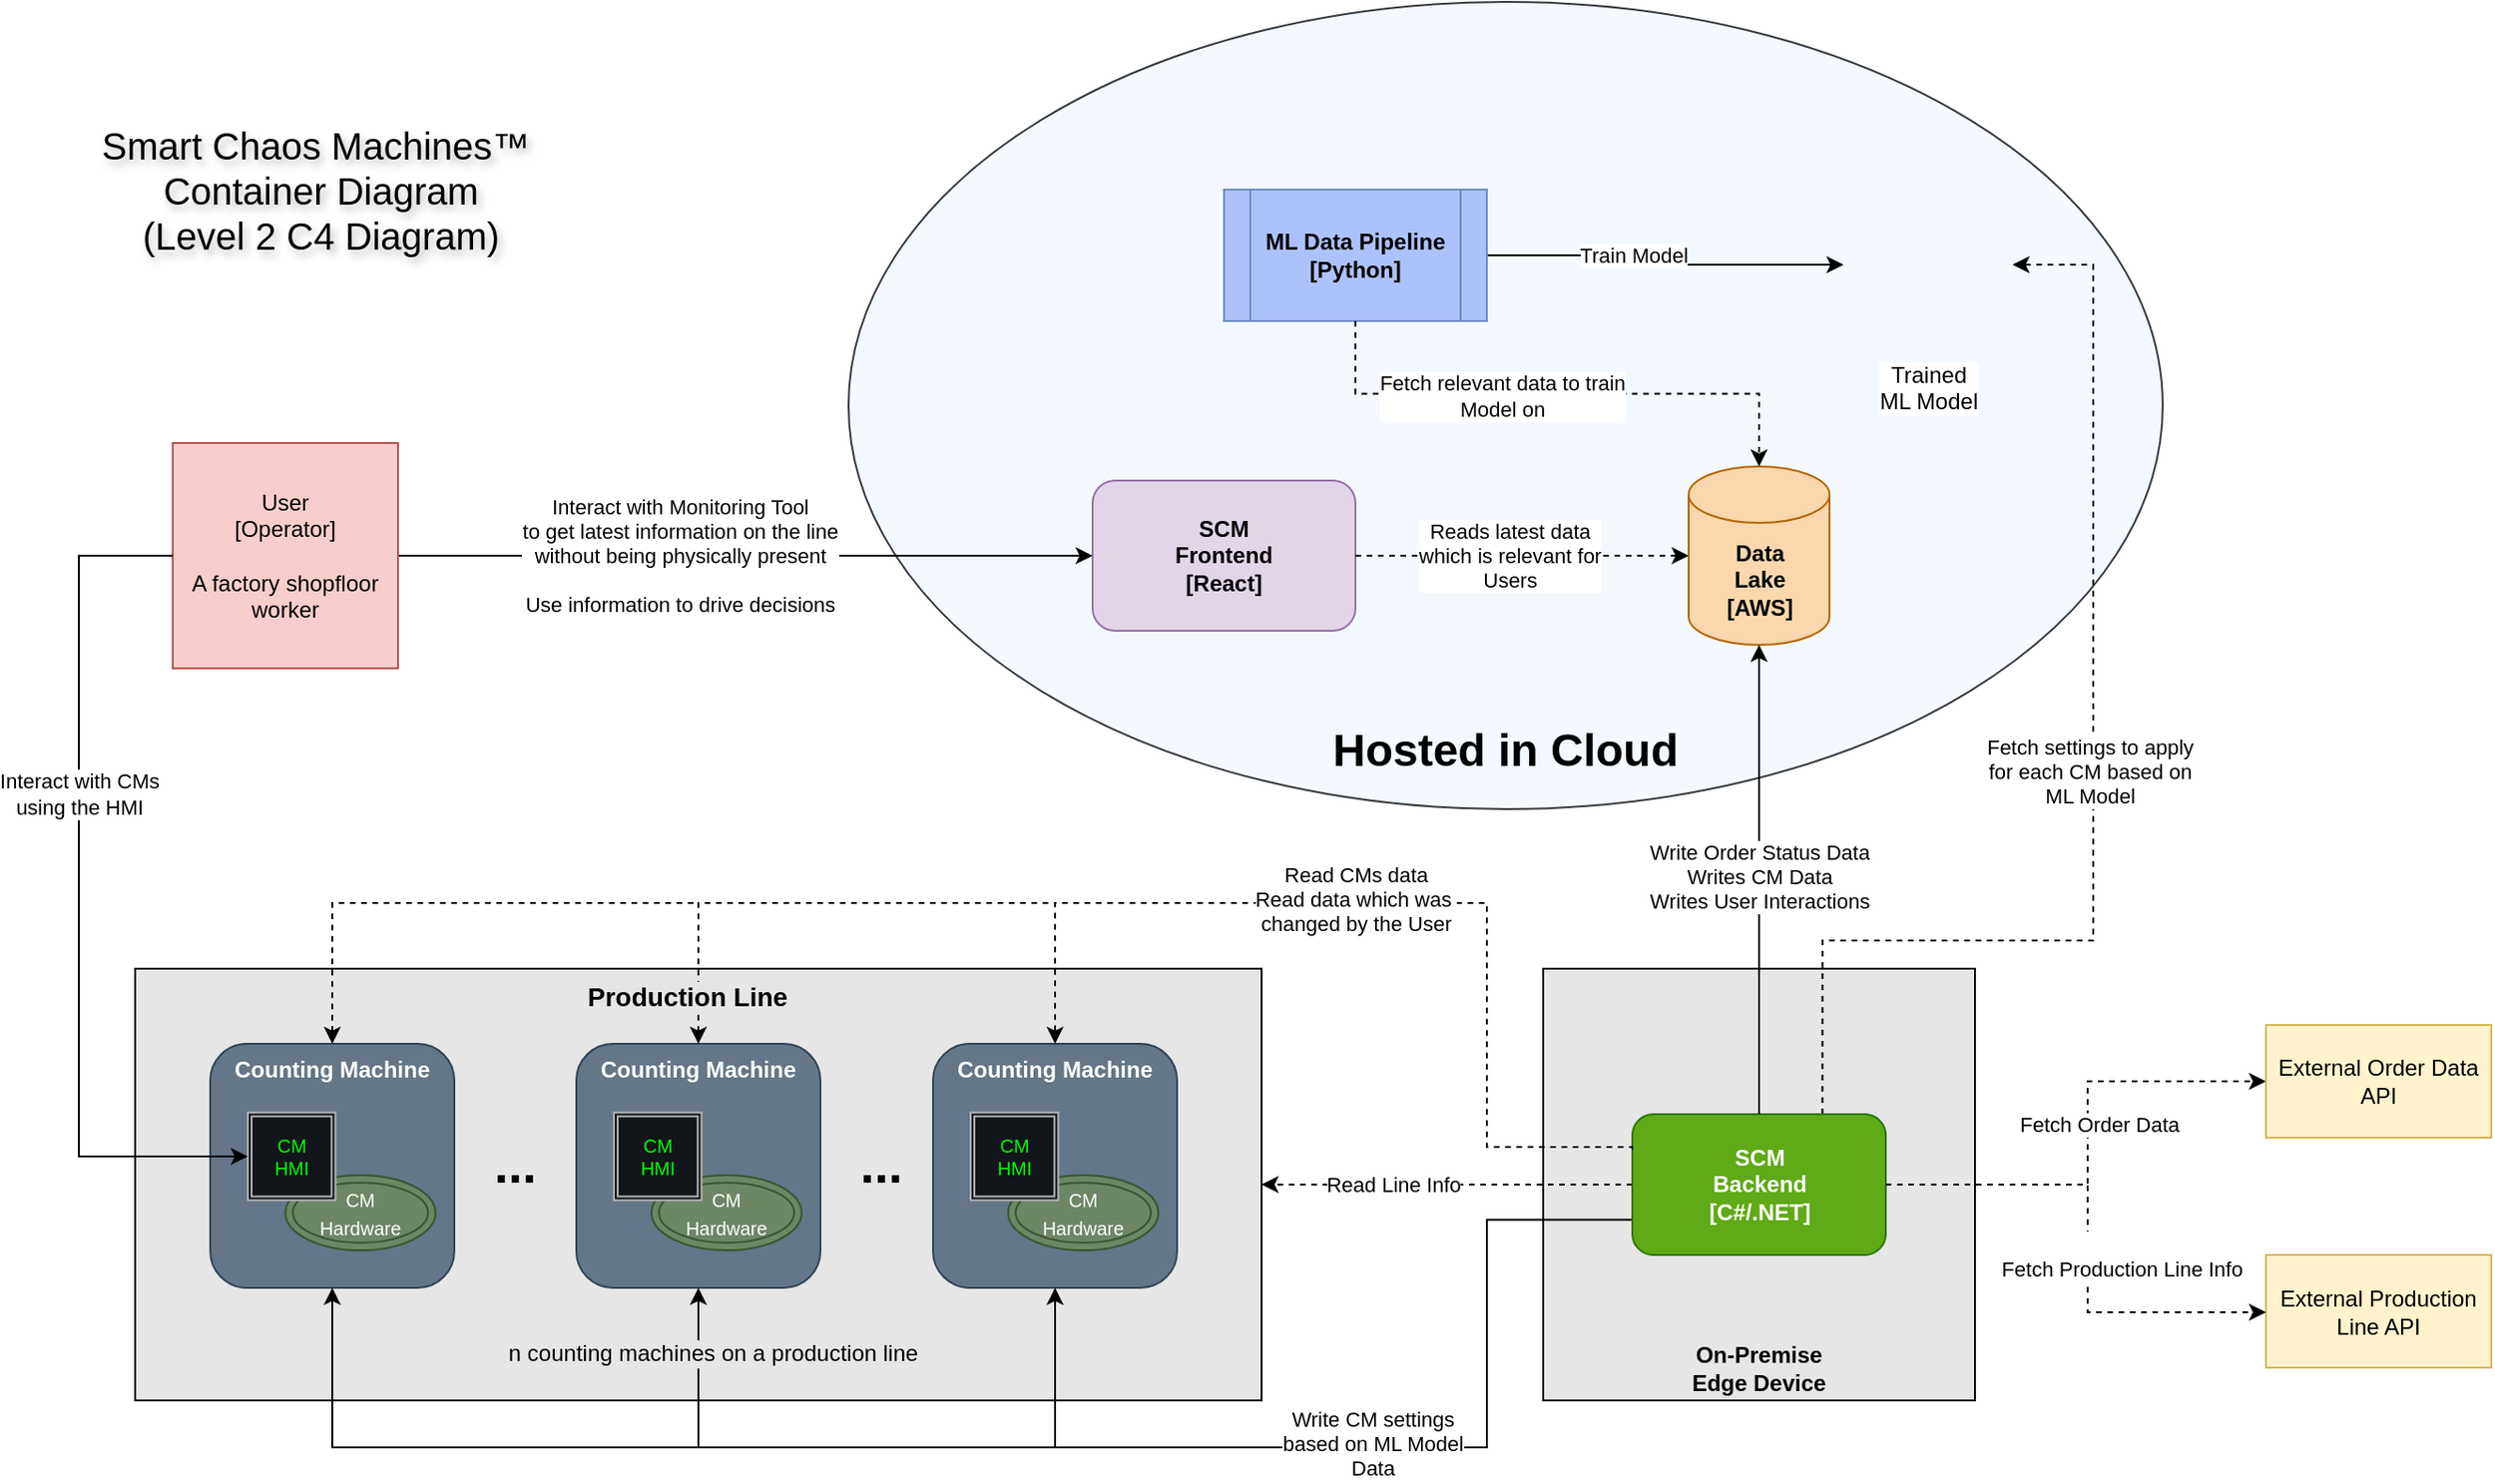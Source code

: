 <mxfile version="28.0.7">
  <diagram name="Page-1" id="Eh93fuZDlFWpbSS4P9uI">
    <mxGraphModel dx="1672" dy="1116" grid="1" gridSize="10" guides="1" tooltips="1" connect="1" arrows="1" fold="1" page="1" pageScale="1" pageWidth="850" pageHeight="1100" math="0" shadow="0">
      <root>
        <mxCell id="0" />
        <mxCell id="1" parent="0" />
        <mxCell id="BcEj_neSAS26KWRLNINa-44" value="&lt;font style=&quot;font-size: 24px;&quot;&gt;&lt;b&gt;Hosted in Cloud&lt;/b&gt;&lt;/font&gt;&lt;div&gt;&lt;br&gt;&lt;/div&gt;" style="ellipse;whiteSpace=wrap;html=1;verticalAlign=bottom;labelPosition=center;verticalLabelPosition=middle;align=center;fillColor=#F3F9FF;strokeColor=#36393d;" vertex="1" parent="1">
          <mxGeometry x="460" y="20" width="700" height="430" as="geometry" />
        </mxCell>
        <mxCell id="BcEj_neSAS26KWRLNINa-22" value="" style="rounded=0;whiteSpace=wrap;html=1;verticalAlign=top;gradientColor=none;fillColor=#E6E6E6;" vertex="1" parent="1">
          <mxGeometry x="80" y="535" width="600" height="230" as="geometry" />
        </mxCell>
        <mxCell id="BcEj_neSAS26KWRLNINa-40" style="edgeStyle=orthogonalEdgeStyle;rounded=0;orthogonalLoop=1;jettySize=auto;html=1;entryX=0;entryY=0.5;entryDx=0;entryDy=0;" edge="1" parent="1" source="BcEj_neSAS26KWRLNINa-1" target="BcEj_neSAS26KWRLNINa-27">
          <mxGeometry relative="1" as="geometry" />
        </mxCell>
        <mxCell id="BcEj_neSAS26KWRLNINa-41" value="Interact with Monitoring Tool&lt;div&gt;to get latest information on the line&lt;/div&gt;&lt;div&gt;without being physically present&lt;/div&gt;&lt;div&gt;&lt;br&gt;&lt;/div&gt;&lt;div&gt;Use information to drive decisions&lt;/div&gt;" style="edgeLabel;html=1;align=center;verticalAlign=middle;resizable=0;points=[];" vertex="1" connectable="0" parent="BcEj_neSAS26KWRLNINa-40">
          <mxGeometry x="-0.403" relative="1" as="geometry">
            <mxPoint x="39" as="offset" />
          </mxGeometry>
        </mxCell>
        <mxCell id="BcEj_neSAS26KWRLNINa-1" value="User&lt;div&gt;[Operator]&lt;/div&gt;&lt;div&gt;&lt;br&gt;&lt;/div&gt;&lt;div&gt;A factory shopfloor worker&lt;/div&gt;" style="whiteSpace=wrap;html=1;aspect=fixed;fillColor=#f8cecc;strokeColor=#b85450;" vertex="1" parent="1">
          <mxGeometry x="100" y="255" width="120" height="120" as="geometry" />
        </mxCell>
        <mxCell id="BcEj_neSAS26KWRLNINa-2" value="Smart Chaos Machines™&amp;nbsp;&lt;div&gt;Container Diagram&lt;/div&gt;&lt;div&gt;(Level 2 C4 Diagram)&lt;/div&gt;" style="text;html=1;align=center;verticalAlign=middle;whiteSpace=wrap;rounded=0;fontSize=20;textShadow=1;" vertex="1" parent="1">
          <mxGeometry x="38.75" y="80" width="280" height="80" as="geometry" />
        </mxCell>
        <mxCell id="BcEj_neSAS26KWRLNINa-10" value="" style="group;textShadow=0;labelBorderColor=none;" vertex="1" connectable="0" parent="1">
          <mxGeometry x="120" y="575" width="130" height="130" as="geometry" />
        </mxCell>
        <mxCell id="BcEj_neSAS26KWRLNINa-7" value="Counting Machine" style="whiteSpace=wrap;html=1;aspect=fixed;verticalAlign=top;rounded=1;fillColor=#647687;fontColor=#ffffff;strokeColor=#314354;fontStyle=1" vertex="1" parent="BcEj_neSAS26KWRLNINa-10">
          <mxGeometry width="130" height="130" as="geometry" />
        </mxCell>
        <mxCell id="BcEj_neSAS26KWRLNINa-5" value="&lt;font style=&quot;font-size: 10px;&quot;&gt;CM&lt;/font&gt;&lt;div&gt;&lt;font style=&quot;font-size: 10px;&quot;&gt;Hardware&lt;/font&gt;&lt;/div&gt;" style="ellipse;shape=doubleEllipse;whiteSpace=wrap;html=1;fillColor=#6d8764;fontColor=#ffffff;strokeColor=#3A5431;" vertex="1" parent="BcEj_neSAS26KWRLNINa-10">
          <mxGeometry x="40.003" y="70" width="80.0" height="40.0" as="geometry" />
        </mxCell>
        <mxCell id="BcEj_neSAS26KWRLNINa-6" value="&lt;span&gt;&lt;font&gt;CM&lt;/font&gt;&lt;/span&gt;&lt;div&gt;&lt;span&gt;&lt;font&gt;HMI&lt;/font&gt;&lt;/span&gt;&lt;/div&gt;" style="shape=ext;double=1;whiteSpace=wrap;html=1;aspect=fixed;fillColor=#121519;fontColor=#00FF00;strokeColor=#B3B3B3;glass=0;rounded=0;shadow=0;gradientColor=none;labelBackgroundColor=none;fontSize=10;fontStyle=0" vertex="1" parent="BcEj_neSAS26KWRLNINa-10">
          <mxGeometry x="20.003" y="36.667" width="46.667" height="46.667" as="geometry" />
        </mxCell>
        <mxCell id="BcEj_neSAS26KWRLNINa-11" style="edgeStyle=orthogonalEdgeStyle;rounded=0;orthogonalLoop=1;jettySize=auto;html=1;entryX=0;entryY=0.5;entryDx=0;entryDy=0;exitX=0;exitY=0.5;exitDx=0;exitDy=0;" edge="1" parent="1" source="BcEj_neSAS26KWRLNINa-1" target="BcEj_neSAS26KWRLNINa-6">
          <mxGeometry relative="1" as="geometry">
            <Array as="points">
              <mxPoint x="50" y="315" />
              <mxPoint x="50" y="635" />
            </Array>
          </mxGeometry>
        </mxCell>
        <mxCell id="BcEj_neSAS26KWRLNINa-12" value="Interact with CMs&lt;div&gt;using the HMI&lt;/div&gt;" style="edgeLabel;html=1;align=center;verticalAlign=middle;resizable=0;points=[];" vertex="1" connectable="0" parent="BcEj_neSAS26KWRLNINa-11">
          <mxGeometry x="-0.402" y="1" relative="1" as="geometry">
            <mxPoint x="-1" y="39" as="offset" />
          </mxGeometry>
        </mxCell>
        <mxCell id="BcEj_neSAS26KWRLNINa-13" value="" style="group;textShadow=0;labelBorderColor=none;" vertex="1" connectable="0" parent="1">
          <mxGeometry x="315" y="575" width="130" height="130" as="geometry" />
        </mxCell>
        <mxCell id="BcEj_neSAS26KWRLNINa-14" value="Counting Machine" style="whiteSpace=wrap;html=1;aspect=fixed;verticalAlign=top;rounded=1;fillColor=#647687;fontColor=#ffffff;strokeColor=#314354;fontStyle=1" vertex="1" parent="BcEj_neSAS26KWRLNINa-13">
          <mxGeometry width="130" height="130" as="geometry" />
        </mxCell>
        <mxCell id="BcEj_neSAS26KWRLNINa-15" value="&lt;font style=&quot;font-size: 10px;&quot;&gt;CM&lt;/font&gt;&lt;div&gt;&lt;font style=&quot;font-size: 10px;&quot;&gt;Hardware&lt;/font&gt;&lt;/div&gt;" style="ellipse;shape=doubleEllipse;whiteSpace=wrap;html=1;fillColor=#6d8764;fontColor=#ffffff;strokeColor=#3A5431;" vertex="1" parent="BcEj_neSAS26KWRLNINa-13">
          <mxGeometry x="40.003" y="70" width="80.0" height="40.0" as="geometry" />
        </mxCell>
        <mxCell id="BcEj_neSAS26KWRLNINa-16" value="&lt;span&gt;&lt;font&gt;CM&lt;/font&gt;&lt;/span&gt;&lt;div&gt;&lt;span&gt;&lt;font&gt;HMI&lt;/font&gt;&lt;/span&gt;&lt;/div&gt;" style="shape=ext;double=1;whiteSpace=wrap;html=1;aspect=fixed;fillColor=#121519;fontColor=#00FF00;strokeColor=#B3B3B3;glass=0;rounded=0;shadow=0;gradientColor=none;labelBackgroundColor=none;fontSize=10;fontStyle=0" vertex="1" parent="BcEj_neSAS26KWRLNINa-13">
          <mxGeometry x="20.003" y="36.667" width="46.667" height="46.667" as="geometry" />
        </mxCell>
        <mxCell id="BcEj_neSAS26KWRLNINa-17" value="" style="group" vertex="1" connectable="0" parent="1">
          <mxGeometry x="505" y="575" width="130" height="130" as="geometry" />
        </mxCell>
        <mxCell id="BcEj_neSAS26KWRLNINa-18" value="Counting Machine" style="whiteSpace=wrap;html=1;aspect=fixed;verticalAlign=top;rounded=1;fillColor=#647687;fontColor=#ffffff;strokeColor=#314354;fontStyle=1;textShadow=0;labelBorderColor=none;" vertex="1" parent="BcEj_neSAS26KWRLNINa-17">
          <mxGeometry width="130" height="130" as="geometry" />
        </mxCell>
        <mxCell id="BcEj_neSAS26KWRLNINa-19" value="&lt;font style=&quot;font-size: 10px;&quot;&gt;CM&lt;/font&gt;&lt;div&gt;&lt;font style=&quot;font-size: 10px;&quot;&gt;Hardware&lt;/font&gt;&lt;/div&gt;" style="ellipse;shape=doubleEllipse;whiteSpace=wrap;html=1;fillColor=#6d8764;fontColor=#ffffff;strokeColor=#3A5431;" vertex="1" parent="BcEj_neSAS26KWRLNINa-17">
          <mxGeometry x="40.003" y="70" width="80.0" height="40.0" as="geometry" />
        </mxCell>
        <mxCell id="BcEj_neSAS26KWRLNINa-20" value="&lt;span&gt;&lt;font&gt;CM&lt;/font&gt;&lt;/span&gt;&lt;div&gt;&lt;span&gt;&lt;font&gt;HMI&lt;/font&gt;&lt;/span&gt;&lt;/div&gt;" style="shape=ext;double=1;whiteSpace=wrap;html=1;aspect=fixed;fillColor=#121519;fontColor=#00FF00;strokeColor=#B3B3B3;glass=0;rounded=0;shadow=0;gradientColor=none;labelBackgroundColor=none;fontSize=10;fontStyle=0" vertex="1" parent="BcEj_neSAS26KWRLNINa-17">
          <mxGeometry x="20.003" y="36.667" width="46.667" height="46.667" as="geometry" />
        </mxCell>
        <mxCell id="BcEj_neSAS26KWRLNINa-24" value="&lt;font style=&quot;font-size: 27px;&quot;&gt;&lt;b&gt;...&lt;/b&gt;&lt;/font&gt;" style="text;html=1;align=center;verticalAlign=middle;whiteSpace=wrap;rounded=0;" vertex="1" parent="1">
          <mxGeometry x="250" y="625" width="65" height="30" as="geometry" />
        </mxCell>
        <mxCell id="BcEj_neSAS26KWRLNINa-27" value="SCM&lt;br&gt;Frontend&lt;div&gt;[React]&lt;/div&gt;" style="rounded=1;whiteSpace=wrap;html=1;fontStyle=1;fillColor=#e1d5e7;strokeColor=#9673a6;" vertex="1" parent="1">
          <mxGeometry x="590" y="275" width="140" height="80" as="geometry" />
        </mxCell>
        <mxCell id="BcEj_neSAS26KWRLNINa-28" value="Data&lt;div&gt;Lake&lt;/div&gt;&lt;div&gt;[AWS]&lt;/div&gt;" style="shape=cylinder3;whiteSpace=wrap;html=1;boundedLbl=1;backgroundOutline=1;size=15;fontStyle=1;fillColor=#fad7ac;strokeColor=#b46504;" vertex="1" parent="1">
          <mxGeometry x="907.5" y="267.5" width="75" height="95" as="geometry" />
        </mxCell>
        <mxCell id="BcEj_neSAS26KWRLNINa-31" value="On-Premise&lt;div&gt;Edge Device&lt;/div&gt;" style="whiteSpace=wrap;html=1;aspect=fixed;verticalAlign=bottom;fontStyle=1;fillColor=#E6E6E6;" vertex="1" parent="1">
          <mxGeometry x="830" y="535" width="230" height="230" as="geometry" />
        </mxCell>
        <mxCell id="BcEj_neSAS26KWRLNINa-32" value="&lt;font style=&quot;font-size: 27px;&quot;&gt;&lt;b&gt;...&lt;/b&gt;&lt;/font&gt;" style="text;html=1;align=center;verticalAlign=middle;whiteSpace=wrap;rounded=0;" vertex="1" parent="1">
          <mxGeometry x="445" y="625" width="65" height="30" as="geometry" />
        </mxCell>
        <mxCell id="BcEj_neSAS26KWRLNINa-47" style="edgeStyle=orthogonalEdgeStyle;rounded=0;orthogonalLoop=1;jettySize=auto;html=1;exitX=1;exitY=0.5;exitDx=0;exitDy=0;dashed=1;entryX=0;entryY=0.5;entryDx=0;entryDy=0;" edge="1" parent="1" source="BcEj_neSAS26KWRLNINa-26" target="BcEj_neSAS26KWRLNINa-75">
          <mxGeometry relative="1" as="geometry">
            <mxPoint x="1250" y="648" as="targetPoint" />
            <Array as="points">
              <mxPoint x="1120" y="650" />
              <mxPoint x="1120" y="595" />
            </Array>
          </mxGeometry>
        </mxCell>
        <mxCell id="BcEj_neSAS26KWRLNINa-53" value="Fetch Order Data" style="edgeLabel;html=1;align=center;verticalAlign=middle;resizable=0;points=[];" vertex="1" connectable="0" parent="BcEj_neSAS26KWRLNINa-47">
          <mxGeometry x="0.005" y="2" relative="1" as="geometry">
            <mxPoint x="8" y="-10" as="offset" />
          </mxGeometry>
        </mxCell>
        <mxCell id="BcEj_neSAS26KWRLNINa-49" style="edgeStyle=orthogonalEdgeStyle;rounded=0;orthogonalLoop=1;jettySize=auto;html=1;exitX=0;exitY=0.5;exitDx=0;exitDy=0;entryX=1;entryY=0.5;entryDx=0;entryDy=0;dashed=1;" edge="1" parent="1" source="BcEj_neSAS26KWRLNINa-26" target="BcEj_neSAS26KWRLNINa-22">
          <mxGeometry relative="1" as="geometry">
            <Array as="points">
              <mxPoint x="850" y="650" />
              <mxPoint x="850" y="650" />
            </Array>
          </mxGeometry>
        </mxCell>
        <mxCell id="BcEj_neSAS26KWRLNINa-50" value="Read Line Info" style="edgeLabel;html=1;align=center;verticalAlign=middle;resizable=0;points=[];" vertex="1" connectable="0" parent="BcEj_neSAS26KWRLNINa-49">
          <mxGeometry x="0.371" y="-1" relative="1" as="geometry">
            <mxPoint x="8" y="1" as="offset" />
          </mxGeometry>
        </mxCell>
        <mxCell id="BcEj_neSAS26KWRLNINa-55" style="edgeStyle=orthogonalEdgeStyle;rounded=0;orthogonalLoop=1;jettySize=auto;html=1;exitX=0.75;exitY=0;exitDx=0;exitDy=0;entryX=1;entryY=0.5;entryDx=0;entryDy=0;dashed=1;" edge="1" parent="1" source="BcEj_neSAS26KWRLNINa-26" target="BcEj_neSAS26KWRLNINa-52">
          <mxGeometry relative="1" as="geometry">
            <Array as="points">
              <mxPoint x="979" y="520" />
              <mxPoint x="1123" y="520" />
              <mxPoint x="1123" y="160" />
            </Array>
          </mxGeometry>
        </mxCell>
        <mxCell id="BcEj_neSAS26KWRLNINa-56" value="Fetch settings to apply&lt;div&gt;for each CM based on&lt;/div&gt;&lt;div&gt;ML Model&lt;/div&gt;" style="edgeLabel;html=1;align=center;verticalAlign=middle;resizable=0;points=[];" vertex="1" connectable="0" parent="BcEj_neSAS26KWRLNINa-55">
          <mxGeometry x="0.162" y="2" relative="1" as="geometry">
            <mxPoint y="45" as="offset" />
          </mxGeometry>
        </mxCell>
        <mxCell id="BcEj_neSAS26KWRLNINa-58" style="edgeStyle=orthogonalEdgeStyle;rounded=0;orthogonalLoop=1;jettySize=auto;html=1;exitX=0;exitY=0.75;exitDx=0;exitDy=0;entryX=0.5;entryY=1;entryDx=0;entryDy=0;" edge="1" parent="1" source="BcEj_neSAS26KWRLNINa-26" target="BcEj_neSAS26KWRLNINa-18">
          <mxGeometry relative="1" as="geometry">
            <Array as="points">
              <mxPoint x="800" y="669" />
              <mxPoint x="800" y="790" />
              <mxPoint x="570" y="790" />
            </Array>
          </mxGeometry>
        </mxCell>
        <mxCell id="BcEj_neSAS26KWRLNINa-59" value="Write CM settings&lt;div&gt;based on ML Model&lt;/div&gt;&lt;div&gt;Data&lt;/div&gt;" style="edgeLabel;html=1;align=center;verticalAlign=middle;resizable=0;points=[];" vertex="1" connectable="0" parent="BcEj_neSAS26KWRLNINa-58">
          <mxGeometry x="0.352" y="-2" relative="1" as="geometry">
            <mxPoint x="88" as="offset" />
          </mxGeometry>
        </mxCell>
        <mxCell id="BcEj_neSAS26KWRLNINa-26" value="SCM&lt;br&gt;Backend&lt;div&gt;[C#/.NET]&lt;/div&gt;" style="rounded=1;whiteSpace=wrap;html=1;fillColor=#60a917;fontColor=#ffffff;strokeColor=#2D7600;fontStyle=1" vertex="1" parent="1">
          <mxGeometry x="877.5" y="612.5" width="135" height="75" as="geometry" />
        </mxCell>
        <mxCell id="BcEj_neSAS26KWRLNINa-29" style="edgeStyle=orthogonalEdgeStyle;rounded=0;orthogonalLoop=1;jettySize=auto;html=1;entryX=0.5;entryY=0;entryDx=0;entryDy=0;exitX=0;exitY=0.25;exitDx=0;exitDy=0;dashed=1;" edge="1" parent="1" source="BcEj_neSAS26KWRLNINa-26" target="BcEj_neSAS26KWRLNINa-18">
          <mxGeometry relative="1" as="geometry">
            <Array as="points">
              <mxPoint x="878" y="630" />
              <mxPoint x="800" y="630" />
              <mxPoint x="800" y="500" />
              <mxPoint x="570" y="500" />
            </Array>
          </mxGeometry>
        </mxCell>
        <mxCell id="BcEj_neSAS26KWRLNINa-33" value="Read CMs data&lt;div&gt;Read data which was&amp;nbsp;&lt;/div&gt;&lt;div&gt;changed&amp;nbsp;&lt;span style=&quot;background-color: light-dark(#ffffff, var(--ge-dark-color, #121212)); color: light-dark(rgb(0, 0, 0), rgb(255, 255, 255));&quot;&gt;by the User&lt;/span&gt;&lt;/div&gt;" style="edgeLabel;html=1;align=center;verticalAlign=middle;resizable=0;points=[];" vertex="1" connectable="0" parent="BcEj_neSAS26KWRLNINa-29">
          <mxGeometry x="0.331" relative="1" as="geometry">
            <mxPoint x="63" y="-2" as="offset" />
          </mxGeometry>
        </mxCell>
        <mxCell id="BcEj_neSAS26KWRLNINa-34" style="edgeStyle=orthogonalEdgeStyle;rounded=0;orthogonalLoop=1;jettySize=auto;html=1;exitX=0.5;exitY=0;exitDx=0;exitDy=0;entryX=0.5;entryY=1;entryDx=0;entryDy=0;entryPerimeter=0;" edge="1" parent="1" source="BcEj_neSAS26KWRLNINa-26" target="BcEj_neSAS26KWRLNINa-28">
          <mxGeometry relative="1" as="geometry" />
        </mxCell>
        <mxCell id="BcEj_neSAS26KWRLNINa-36" value="Write Order Status Data&lt;div&gt;Writes CM Data&lt;/div&gt;&lt;div&gt;Writes User Interactions&lt;/div&gt;" style="edgeLabel;html=1;align=center;verticalAlign=middle;resizable=0;points=[];" vertex="1" connectable="0" parent="BcEj_neSAS26KWRLNINa-34">
          <mxGeometry x="0.422" y="1" relative="1" as="geometry">
            <mxPoint x="1" y="51" as="offset" />
          </mxGeometry>
        </mxCell>
        <mxCell id="BcEj_neSAS26KWRLNINa-35" style="edgeStyle=orthogonalEdgeStyle;rounded=0;orthogonalLoop=1;jettySize=auto;html=1;entryX=0;entryY=0.5;entryDx=0;entryDy=0;entryPerimeter=0;dashed=1;" edge="1" parent="1" source="BcEj_neSAS26KWRLNINa-27" target="BcEj_neSAS26KWRLNINa-28">
          <mxGeometry relative="1" as="geometry" />
        </mxCell>
        <mxCell id="BcEj_neSAS26KWRLNINa-39" value="Reads latest data&lt;div&gt;which is relevant for&lt;/div&gt;&lt;div&gt;Users&lt;/div&gt;" style="edgeLabel;html=1;align=center;verticalAlign=middle;resizable=0;points=[];" vertex="1" connectable="0" parent="BcEj_neSAS26KWRLNINa-35">
          <mxGeometry x="-0.116" relative="1" as="geometry">
            <mxPoint x="3" as="offset" />
          </mxGeometry>
        </mxCell>
        <mxCell id="BcEj_neSAS26KWRLNINa-52" value="&lt;div&gt;Trained&lt;/div&gt;ML Model" style="shape=image;html=1;verticalAlign=top;verticalLabelPosition=bottom;labelBackgroundColor=#ffffff;imageAspect=0;aspect=fixed;image=https://icons.diagrams.net/icon-cache1/Business_Success-2515/brain-think-brainstorm-creative-idea-1080.svg" vertex="1" parent="1">
          <mxGeometry x="990" y="115" width="90" height="90" as="geometry" />
        </mxCell>
        <mxCell id="BcEj_neSAS26KWRLNINa-60" style="edgeStyle=orthogonalEdgeStyle;rounded=0;orthogonalLoop=1;jettySize=auto;html=1;strokeColor=default;exitX=0.5;exitY=1;exitDx=0;exitDy=0;startArrow=classic;startFill=1;endArrow=none;endFill=0;" edge="1" parent="1" source="BcEj_neSAS26KWRLNINa-14">
          <mxGeometry relative="1" as="geometry">
            <mxPoint x="570.0" y="790" as="targetPoint" />
            <Array as="points">
              <mxPoint x="380" y="790" />
            </Array>
          </mxGeometry>
        </mxCell>
        <mxCell id="BcEj_neSAS26KWRLNINa-61" style="edgeStyle=orthogonalEdgeStyle;rounded=0;orthogonalLoop=1;jettySize=auto;html=1;strokeColor=default;exitX=0.5;exitY=1;exitDx=0;exitDy=0;startArrow=classic;startFill=1;endArrow=none;endFill=0;" edge="1" parent="1" source="BcEj_neSAS26KWRLNINa-7">
          <mxGeometry relative="1" as="geometry">
            <mxPoint x="380" y="790" as="targetPoint" />
            <mxPoint x="187.52" y="705" as="sourcePoint" />
            <Array as="points">
              <mxPoint x="185" y="790" />
            </Array>
          </mxGeometry>
        </mxCell>
        <mxCell id="BcEj_neSAS26KWRLNINa-21" value="n counting machines on a production line" style="text;html=1;align=center;verticalAlign=middle;whiteSpace=wrap;rounded=0;fillColor=none;labelBackgroundColor=light-dark(#e6e6e6, #ededed);" vertex="1" parent="1">
          <mxGeometry x="202.5" y="725" width="370" height="30" as="geometry" />
        </mxCell>
        <mxCell id="BcEj_neSAS26KWRLNINa-64" style="edgeStyle=orthogonalEdgeStyle;rounded=0;orthogonalLoop=1;jettySize=auto;html=1;strokeColor=default;exitX=0.5;exitY=0;exitDx=0;exitDy=0;startArrow=classic;startFill=1;endArrow=none;endFill=0;dashed=1;" edge="1" parent="1" source="BcEj_neSAS26KWRLNINa-14">
          <mxGeometry relative="1" as="geometry">
            <mxPoint x="570" y="500" as="targetPoint" />
            <mxPoint x="510" y="820" as="sourcePoint" />
            <Array as="points">
              <mxPoint x="380" y="500" />
            </Array>
          </mxGeometry>
        </mxCell>
        <mxCell id="BcEj_neSAS26KWRLNINa-65" style="edgeStyle=orthogonalEdgeStyle;rounded=0;orthogonalLoop=1;jettySize=auto;html=1;strokeColor=default;exitX=0.5;exitY=0;exitDx=0;exitDy=0;startArrow=classic;startFill=1;endArrow=none;endFill=0;dashed=1;" edge="1" parent="1" source="BcEj_neSAS26KWRLNINa-7">
          <mxGeometry relative="1" as="geometry">
            <mxPoint x="377.52" y="500" as="targetPoint" />
            <mxPoint x="187.52" y="575" as="sourcePoint" />
            <Array as="points">
              <mxPoint x="185" y="500" />
            </Array>
          </mxGeometry>
        </mxCell>
        <mxCell id="BcEj_neSAS26KWRLNINa-67" style="edgeStyle=orthogonalEdgeStyle;rounded=0;orthogonalLoop=1;jettySize=auto;html=1;entryX=0;entryY=0.5;entryDx=0;entryDy=0;" edge="1" parent="1" source="BcEj_neSAS26KWRLNINa-66" target="BcEj_neSAS26KWRLNINa-52">
          <mxGeometry relative="1" as="geometry" />
        </mxCell>
        <mxCell id="BcEj_neSAS26KWRLNINa-68" value="Train Model" style="edgeLabel;html=1;align=center;verticalAlign=middle;resizable=0;points=[];" vertex="1" connectable="0" parent="BcEj_neSAS26KWRLNINa-67">
          <mxGeometry x="-0.291" y="-3" relative="1" as="geometry">
            <mxPoint x="9" y="-3" as="offset" />
          </mxGeometry>
        </mxCell>
        <mxCell id="BcEj_neSAS26KWRLNINa-66" value="ML Data Pipeline&lt;div&gt;[Python]&lt;/div&gt;" style="shape=process;whiteSpace=wrap;html=1;backgroundOutline=1;fillColor=#ACC2FC;strokeColor=#6c8ebf;fontStyle=1" vertex="1" parent="1">
          <mxGeometry x="660" y="120" width="140" height="70" as="geometry" />
        </mxCell>
        <mxCell id="BcEj_neSAS26KWRLNINa-70" style="edgeStyle=orthogonalEdgeStyle;rounded=0;orthogonalLoop=1;jettySize=auto;html=1;exitX=0.5;exitY=1;exitDx=0;exitDy=0;entryX=0.5;entryY=0;entryDx=0;entryDy=0;entryPerimeter=0;dashed=1;" edge="1" parent="1" source="BcEj_neSAS26KWRLNINa-66" target="BcEj_neSAS26KWRLNINa-28">
          <mxGeometry relative="1" as="geometry" />
        </mxCell>
        <mxCell id="BcEj_neSAS26KWRLNINa-71" value="Fetch relevant data to train&lt;div&gt;Model on&lt;/div&gt;" style="edgeLabel;html=1;align=center;verticalAlign=middle;resizable=0;points=[];" vertex="1" connectable="0" parent="BcEj_neSAS26KWRLNINa-70">
          <mxGeometry x="-0.203" y="-1" relative="1" as="geometry">
            <mxPoint as="offset" />
          </mxGeometry>
        </mxCell>
        <mxCell id="BcEj_neSAS26KWRLNINa-73" value="&lt;b style=&quot;forced-color-adjust: none; color: rgb(0, 0, 0); font-family: Helvetica; font-size: 12px; font-style: normal; font-variant-ligatures: normal; font-variant-caps: normal; letter-spacing: normal; orphans: 2; text-align: center; text-indent: 0px; text-transform: none; widows: 2; word-spacing: 0px; -webkit-text-stroke-width: 0px; white-space: normal; text-decoration-thickness: initial; text-decoration-style: initial; text-decoration-color: initial;&quot;&gt;&lt;font style=&quot;forced-color-adjust: none; font-size: 14px;&quot;&gt;Production Line&lt;/font&gt;&lt;/b&gt;" style="text;whiteSpace=wrap;html=1;labelBackgroundColor=light-dark(#e6e6e6, #ededed);" vertex="1" parent="1">
          <mxGeometry x="318.75" y="535" width="122.5" height="25" as="geometry" />
        </mxCell>
        <mxCell id="BcEj_neSAS26KWRLNINa-75" value="External Order Data API" style="rounded=0;whiteSpace=wrap;html=1;fillColor=#fff2cc;strokeColor=#d6b656;" vertex="1" parent="1">
          <mxGeometry x="1215" y="565" width="120" height="60" as="geometry" />
        </mxCell>
        <mxCell id="BcEj_neSAS26KWRLNINa-76" value="External Production Line API" style="rounded=0;whiteSpace=wrap;html=1;fillColor=#fff2cc;strokeColor=#d6b656;" vertex="1" parent="1">
          <mxGeometry x="1215" y="687.5" width="120" height="60" as="geometry" />
        </mxCell>
        <mxCell id="BcEj_neSAS26KWRLNINa-79" style="edgeStyle=orthogonalEdgeStyle;rounded=0;orthogonalLoop=1;jettySize=auto;html=1;exitX=1;exitY=0.5;exitDx=0;exitDy=0;dashed=1;entryX=0;entryY=0.5;entryDx=0;entryDy=0;" edge="1" parent="1" source="BcEj_neSAS26KWRLNINa-26" target="BcEj_neSAS26KWRLNINa-76">
          <mxGeometry relative="1" as="geometry">
            <mxPoint x="1190" y="655" as="sourcePoint" />
            <mxPoint x="1392" y="600" as="targetPoint" />
            <Array as="points">
              <mxPoint x="1120" y="650" />
              <mxPoint x="1120" y="718" />
              <mxPoint x="1215" y="718" />
            </Array>
          </mxGeometry>
        </mxCell>
        <mxCell id="BcEj_neSAS26KWRLNINa-80" value="&lt;br&gt;&lt;div&gt;Fetch Production Line Info&lt;/div&gt;" style="edgeLabel;html=1;align=center;verticalAlign=middle;resizable=0;points=[];" vertex="1" connectable="0" parent="BcEj_neSAS26KWRLNINa-79">
          <mxGeometry x="0.005" y="2" relative="1" as="geometry">
            <mxPoint x="16" y="9" as="offset" />
          </mxGeometry>
        </mxCell>
      </root>
    </mxGraphModel>
  </diagram>
</mxfile>
